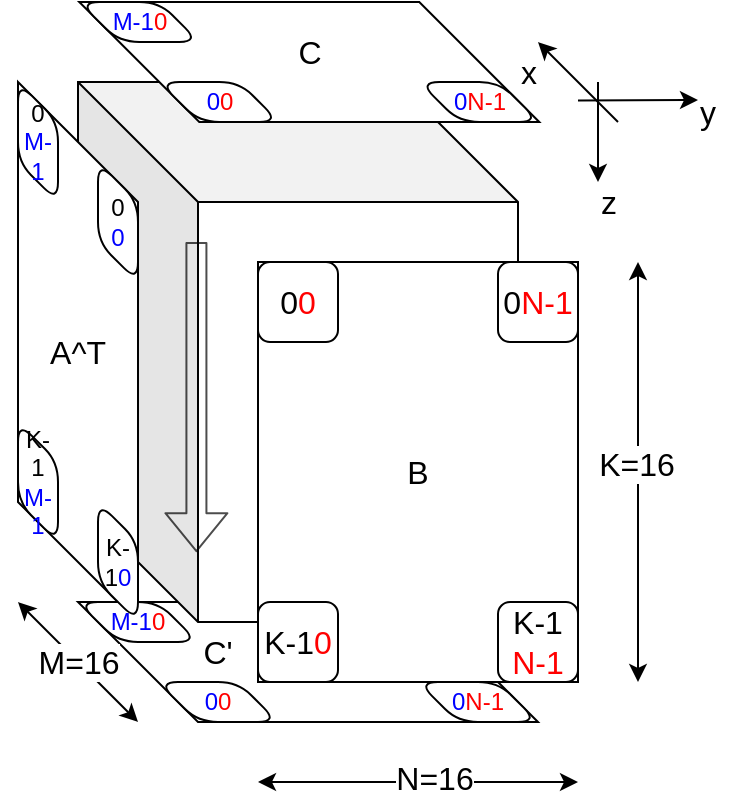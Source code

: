 <mxfile scale="4" border="0">
    <diagram id="MitseucPn5BV8PPlK-us" name="tensorcore">
        <mxGraphModel dx="829" dy="604" grid="1" gridSize="10" guides="1" tooltips="1" connect="1" arrows="1" fold="1" page="1" pageScale="1" pageWidth="1654" pageHeight="1169" background="#ffffff" math="0" shadow="0">
            <root>
                <mxCell id="0"/>
                <mxCell id="1" parent="0"/>
                <mxCell id="q8L725evqiA5fkGwEH33-2" value="" style="shape=parallelogram;perimeter=parallelogramPerimeter;whiteSpace=wrap;html=1;fixedSize=1;size=60;rotation=-180;direction=west;flipH=1;" vertex="1" parent="1">
                    <mxGeometry x="200" y="370" width="230" height="60" as="geometry"/>
                </mxCell>
                <mxCell id="q8L725evqiA5fkGwEH33-1" value="" style="shape=cube;whiteSpace=wrap;html=1;boundedLbl=1;backgroundOutline=1;darkOpacity=0.05;darkOpacity2=0.1;size=60;" vertex="1" parent="1">
                    <mxGeometry x="200" y="110" width="220" height="270" as="geometry"/>
                </mxCell>
                <mxCell id="q8L725evqiA5fkGwEH33-4" value="&lt;font size=&quot;3&quot;&gt;B&lt;/font&gt;" style="rounded=0;whiteSpace=wrap;html=1;" vertex="1" parent="1">
                    <mxGeometry x="290" y="200" width="160" height="210" as="geometry"/>
                </mxCell>
                <mxCell id="q8L725evqiA5fkGwEH33-6" value="" style="endArrow=classic;startArrow=classic;html=1;" edge="1" parent="1">
                    <mxGeometry width="50" height="50" relative="1" as="geometry">
                        <mxPoint x="230" y="430" as="sourcePoint"/>
                        <mxPoint x="170" y="370" as="targetPoint"/>
                    </mxGeometry>
                </mxCell>
                <mxCell id="q8L725evqiA5fkGwEH33-7" value="&lt;font size=&quot;3&quot;&gt;M=16&lt;/font&gt;" style="edgeLabel;html=1;align=center;verticalAlign=middle;resizable=0;points=[];" vertex="1" connectable="0" parent="q8L725evqiA5fkGwEH33-6">
                    <mxGeometry x="0.016" relative="1" as="geometry">
                        <mxPoint as="offset"/>
                    </mxGeometry>
                </mxCell>
                <mxCell id="q8L725evqiA5fkGwEH33-5" value="&lt;font size=&quot;3&quot;&gt;A^T&lt;/font&gt;" style="shape=parallelogram;perimeter=parallelogramPerimeter;whiteSpace=wrap;html=1;fixedSize=1;direction=south;size=60;" vertex="1" parent="1">
                    <mxGeometry x="170" y="110" width="60" height="270" as="geometry"/>
                </mxCell>
                <mxCell id="q8L725evqiA5fkGwEH33-8" value="" style="endArrow=classic;startArrow=classic;html=1;" edge="1" parent="1">
                    <mxGeometry width="50" height="50" relative="1" as="geometry">
                        <mxPoint x="290" y="460" as="sourcePoint"/>
                        <mxPoint x="450" y="460" as="targetPoint"/>
                    </mxGeometry>
                </mxCell>
                <mxCell id="q8L725evqiA5fkGwEH33-9" value="&lt;font size=&quot;3&quot;&gt;N=16&lt;/font&gt;" style="edgeLabel;html=1;align=center;verticalAlign=middle;resizable=0;points=[];" vertex="1" connectable="0" parent="q8L725evqiA5fkGwEH33-8">
                    <mxGeometry x="0.093" y="2" relative="1" as="geometry">
                        <mxPoint as="offset"/>
                    </mxGeometry>
                </mxCell>
                <mxCell id="q8L725evqiA5fkGwEH33-10" value="" style="endArrow=classic;startArrow=classic;html=1;" edge="1" parent="1">
                    <mxGeometry width="50" height="50" relative="1" as="geometry">
                        <mxPoint x="480" y="410" as="sourcePoint"/>
                        <mxPoint x="480" y="200" as="targetPoint"/>
                    </mxGeometry>
                </mxCell>
                <mxCell id="q8L725evqiA5fkGwEH33-11" value="&lt;font size=&quot;3&quot;&gt;K=16&lt;/font&gt;" style="edgeLabel;html=1;align=center;verticalAlign=middle;resizable=0;points=[];" vertex="1" connectable="0" parent="q8L725evqiA5fkGwEH33-10">
                    <mxGeometry x="0.038" y="1" relative="1" as="geometry">
                        <mxPoint as="offset"/>
                    </mxGeometry>
                </mxCell>
                <mxCell id="q8L725evqiA5fkGwEH33-12" value="&lt;font size=&quot;3&quot;&gt;0&lt;font style=&quot;color: rgb(255, 0, 0);&quot;&gt;0&lt;/font&gt;&lt;/font&gt;" style="rounded=1;whiteSpace=wrap;html=1;" vertex="1" parent="1">
                    <mxGeometry x="290" y="200" width="40" height="40" as="geometry"/>
                </mxCell>
                <mxCell id="q8L725evqiA5fkGwEH33-13" value="&lt;font size=&quot;3&quot;&gt;&lt;font&gt;&lt;font style=&quot;color: rgb(0, 0, 0);&quot;&gt;K-1&lt;/font&gt;&lt;font color=&quot;#ff0000&quot;&gt;0&lt;/font&gt;&lt;/font&gt;&lt;/font&gt;" style="rounded=1;whiteSpace=wrap;html=1;" vertex="1" parent="1">
                    <mxGeometry x="290" y="370" width="40" height="40" as="geometry"/>
                </mxCell>
                <mxCell id="q8L725evqiA5fkGwEH33-14" value="&lt;font size=&quot;3&quot;&gt;&lt;font style=&quot;color: rgb(0, 0, 0);&quot;&gt;0&lt;/font&gt;&lt;font color=&quot;#ff0000&quot; style=&quot;color: rgb(255, 0, 0);&quot;&gt;N-1&lt;/font&gt;&lt;/font&gt;" style="rounded=1;whiteSpace=wrap;html=1;" vertex="1" parent="1">
                    <mxGeometry x="410" y="200" width="40" height="40" as="geometry"/>
                </mxCell>
                <mxCell id="q8L725evqiA5fkGwEH33-15" value="&lt;font size=&quot;3&quot;&gt;&lt;font style=&quot;color: rgb(0, 0, 0);&quot;&gt;K-1&lt;/font&gt;&lt;/font&gt;&lt;div&gt;&lt;font size=&quot;3&quot; color=&quot;#ff0000&quot;&gt;N-1&lt;/font&gt;&lt;/div&gt;" style="rounded=1;whiteSpace=wrap;html=1;" vertex="1" parent="1">
                    <mxGeometry x="410" y="370" width="40" height="40" as="geometry"/>
                </mxCell>
                <mxCell id="q8L725evqiA5fkGwEH33-16" value="0&lt;div&gt;&lt;font style=&quot;color: rgb(0, 0, 255);&quot;&gt;0&lt;/font&gt;&lt;/div&gt;" style="shape=parallelogram;perimeter=parallelogramPerimeter;whiteSpace=wrap;html=1;fixedSize=1;direction=south;size=20;rounded=1;" vertex="1" parent="1">
                    <mxGeometry x="210" y="150" width="20" height="60" as="geometry"/>
                </mxCell>
                <mxCell id="q8L725evqiA5fkGwEH33-17" value="0&lt;div&gt;&lt;font style=&quot;color: rgb(0, 0, 255);&quot;&gt;M-1&lt;/font&gt;&lt;/div&gt;" style="shape=parallelogram;perimeter=parallelogramPerimeter;whiteSpace=wrap;html=1;fixedSize=1;direction=south;size=20;rounded=1;" vertex="1" parent="1">
                    <mxGeometry x="170" y="110" width="20" height="60" as="geometry"/>
                </mxCell>
                <mxCell id="q8L725evqiA5fkGwEH33-19" value="K-1&lt;div&gt;&lt;font style=&quot;color: rgb(0, 0, 255);&quot;&gt;M-1&lt;/font&gt;&lt;/div&gt;" style="shape=parallelogram;perimeter=parallelogramPerimeter;whiteSpace=wrap;html=1;fixedSize=1;direction=south;size=20;rounded=1;" vertex="1" parent="1">
                    <mxGeometry x="170" y="280" width="20" height="60" as="geometry"/>
                </mxCell>
                <mxCell id="q8L725evqiA5fkGwEH33-22" value="&lt;font style=&quot;color: rgb(0, 0, 255);&quot;&gt;M-1&lt;/font&gt;&lt;font style=&quot;color: rgb(255, 0, 0);&quot;&gt;0&lt;/font&gt;" style="shape=parallelogram;perimeter=parallelogramPerimeter;whiteSpace=wrap;html=1;fixedSize=1;flipH=1;rounded=1;" vertex="1" parent="1">
                    <mxGeometry x="200" y="370" width="60" height="20" as="geometry"/>
                </mxCell>
                <mxCell id="q8L725evqiA5fkGwEH33-21" value="&lt;font style=&quot;color: rgb(0, 0, 255);&quot;&gt;0&lt;/font&gt;&lt;font style=&quot;color: rgb(255, 0, 0);&quot;&gt;0&lt;/font&gt;" style="shape=parallelogram;perimeter=parallelogramPerimeter;whiteSpace=wrap;html=1;fixedSize=1;flipH=1;rounded=1;" vertex="1" parent="1">
                    <mxGeometry x="240" y="410" width="60" height="20" as="geometry"/>
                </mxCell>
                <mxCell id="q8L725evqiA5fkGwEH33-25" value="&lt;font size=&quot;3&quot;&gt;C&#39;&lt;/font&gt;" style="text;html=1;align=center;verticalAlign=middle;whiteSpace=wrap;rounded=0;" vertex="1" parent="1">
                    <mxGeometry x="240" y="380" width="60" height="30" as="geometry"/>
                </mxCell>
                <mxCell id="q8L725evqiA5fkGwEH33-23" value="&lt;font style=&quot;color: rgb(0, 0, 255);&quot;&gt;0&lt;/font&gt;&lt;font style=&quot;color: rgb(255, 0, 0);&quot;&gt;N-1&lt;/font&gt;" style="shape=parallelogram;perimeter=parallelogramPerimeter;whiteSpace=wrap;html=1;fixedSize=1;flipH=1;rounded=1;" vertex="1" parent="1">
                    <mxGeometry x="370" y="410" width="60" height="20" as="geometry"/>
                </mxCell>
                <mxCell id="q8L725evqiA5fkGwEH33-18" value="K-1&lt;font style=&quot;color: rgb(0, 0, 255);&quot;&gt;0&lt;/font&gt;" style="shape=parallelogram;perimeter=parallelogramPerimeter;whiteSpace=wrap;html=1;fixedSize=1;direction=south;size=20;rounded=1;" vertex="1" parent="1">
                    <mxGeometry x="210" y="320" width="20" height="60" as="geometry"/>
                </mxCell>
                <mxCell id="q8L725evqiA5fkGwEH33-29" value="" style="shape=parallelogram;perimeter=parallelogramPerimeter;whiteSpace=wrap;html=1;fixedSize=1;size=60;rotation=-180;direction=west;flipH=1;" vertex="1" parent="1">
                    <mxGeometry x="200.64" y="70" width="230" height="60" as="geometry"/>
                </mxCell>
                <mxCell id="q8L725evqiA5fkGwEH33-32" value="&lt;font style=&quot;color: rgb(0, 0, 255);&quot;&gt;M-1&lt;/font&gt;&lt;font style=&quot;color: rgb(255, 0, 0);&quot;&gt;0&lt;/font&gt;" style="shape=parallelogram;perimeter=parallelogramPerimeter;whiteSpace=wrap;html=1;fixedSize=1;flipH=1;rounded=1;" vertex="1" parent="1">
                    <mxGeometry x="200.64" y="70" width="60" height="20" as="geometry"/>
                </mxCell>
                <mxCell id="q8L725evqiA5fkGwEH33-33" value="&lt;font style=&quot;color: rgb(0, 0, 255);&quot;&gt;0&lt;/font&gt;&lt;font style=&quot;color: rgb(255, 0, 0);&quot;&gt;0&lt;/font&gt;" style="shape=parallelogram;perimeter=parallelogramPerimeter;whiteSpace=wrap;html=1;fixedSize=1;flipH=1;rounded=1;" vertex="1" parent="1">
                    <mxGeometry x="240.64" y="110" width="60" height="20" as="geometry"/>
                </mxCell>
                <mxCell id="q8L725evqiA5fkGwEH33-34" value="&lt;font size=&quot;3&quot;&gt;C&lt;/font&gt;" style="text;html=1;align=center;verticalAlign=middle;whiteSpace=wrap;rounded=0;" vertex="1" parent="1">
                    <mxGeometry x="285.64" y="80" width="60" height="30" as="geometry"/>
                </mxCell>
                <mxCell id="q8L725evqiA5fkGwEH33-35" value="&lt;font style=&quot;color: rgb(0, 0, 255);&quot;&gt;0&lt;/font&gt;&lt;font style=&quot;color: rgb(255, 0, 0);&quot;&gt;N-1&lt;/font&gt;" style="shape=parallelogram;perimeter=parallelogramPerimeter;whiteSpace=wrap;html=1;fixedSize=1;flipH=1;rounded=1;" vertex="1" parent="1">
                    <mxGeometry x="370.64" y="110" width="60" height="20" as="geometry"/>
                </mxCell>
                <mxCell id="q8L725evqiA5fkGwEH33-36" value="" style="shape=flexArrow;endArrow=classic;html=1;opacity=70;" edge="1" parent="1">
                    <mxGeometry width="50" height="50" relative="1" as="geometry">
                        <mxPoint x="259.21" y="190" as="sourcePoint"/>
                        <mxPoint x="259.21" y="345.11" as="targetPoint"/>
                    </mxGeometry>
                </mxCell>
                <mxCell id="q8L725evqiA5fkGwEH33-43" value="" style="group" vertex="1" connectable="0" parent="1">
                    <mxGeometry x="410" y="90" width="120" height="95" as="geometry"/>
                </mxCell>
                <mxCell id="q8L725evqiA5fkGwEH33-37" value="" style="endArrow=classic;html=1;" edge="1" parent="q8L725evqiA5fkGwEH33-43">
                    <mxGeometry width="50" height="50" relative="1" as="geometry">
                        <mxPoint x="60" y="40" as="sourcePoint"/>
                        <mxPoint x="20" as="targetPoint"/>
                    </mxGeometry>
                </mxCell>
                <mxCell id="q8L725evqiA5fkGwEH33-38" value="" style="endArrow=classic;html=1;" edge="1" parent="q8L725evqiA5fkGwEH33-43">
                    <mxGeometry width="50" height="50" relative="1" as="geometry">
                        <mxPoint x="40" y="29.23" as="sourcePoint"/>
                        <mxPoint x="100" y="29" as="targetPoint"/>
                    </mxGeometry>
                </mxCell>
                <mxCell id="q8L725evqiA5fkGwEH33-39" value="" style="endArrow=classic;html=1;" edge="1" parent="q8L725evqiA5fkGwEH33-43">
                    <mxGeometry width="50" height="50" relative="1" as="geometry">
                        <mxPoint x="50" y="20" as="sourcePoint"/>
                        <mxPoint x="50" y="70" as="targetPoint"/>
                    </mxGeometry>
                </mxCell>
                <mxCell id="q8L725evqiA5fkGwEH33-40" value="&lt;font size=&quot;3&quot;&gt;y&lt;/font&gt;" style="text;html=1;align=center;verticalAlign=middle;whiteSpace=wrap;rounded=0;" vertex="1" parent="q8L725evqiA5fkGwEH33-43">
                    <mxGeometry x="90" y="20" width="30" height="30" as="geometry"/>
                </mxCell>
                <mxCell id="q8L725evqiA5fkGwEH33-41" value="&lt;font size=&quot;3&quot;&gt;x&lt;/font&gt;" style="text;html=1;align=center;verticalAlign=middle;resizable=0;points=[];autosize=1;strokeColor=none;fillColor=none;" vertex="1" parent="q8L725evqiA5fkGwEH33-43">
                    <mxGeometry width="30" height="30" as="geometry"/>
                </mxCell>
                <mxCell id="q8L725evqiA5fkGwEH33-42" value="&lt;font size=&quot;3&quot;&gt;z&lt;/font&gt;" style="text;html=1;align=center;verticalAlign=middle;resizable=0;points=[];autosize=1;strokeColor=none;fillColor=none;" vertex="1" parent="q8L725evqiA5fkGwEH33-43">
                    <mxGeometry x="40" y="65" width="30" height="30" as="geometry"/>
                </mxCell>
            </root>
        </mxGraphModel>
    </diagram>
    <diagram id="UY1vrGNhJXPNKtmnH6op" name="ページ1">
        <mxGraphModel dx="663" dy="483" grid="1" gridSize="10" guides="1" tooltips="1" connect="1" arrows="1" fold="1" page="1" pageScale="1" pageWidth="1654" pageHeight="1169" math="0" shadow="0">
            <root>
                <mxCell id="0"/>
                <mxCell id="1" parent="0"/>
                <mxCell id="3" value="" style="rounded=0;whiteSpace=wrap;html=1;" parent="1" vertex="1">
                    <mxGeometry x="160" y="200" width="160" height="160" as="geometry"/>
                </mxCell>
                <mxCell id="4" value="&lt;font style=&quot;font-size: 16px;&quot;&gt;m=16&lt;/font&gt;" style="text;html=1;align=center;verticalAlign=middle;resizable=0;points=[];autosize=1;strokeColor=none;fillColor=none;" parent="1" vertex="1">
                    <mxGeometry x="100.003" y="244.998" width="60" height="30" as="geometry"/>
                </mxCell>
                <mxCell id="5" value="k=16" style="text;html=1;align=center;verticalAlign=middle;resizable=0;points=[];autosize=1;strokeColor=none;fillColor=none;fontSize=16;" parent="1" vertex="1">
                    <mxGeometry x="209.997" y="168" width="60" height="30" as="geometry"/>
                </mxCell>
                <mxCell id="8" value="" style="rounded=0;whiteSpace=wrap;html=1;" parent="1" vertex="1">
                    <mxGeometry x="400" y="200" width="160" height="160" as="geometry"/>
                </mxCell>
                <mxCell id="9" value="k=16" style="text;html=1;align=center;verticalAlign=middle;resizable=0;points=[];autosize=1;strokeColor=none;fillColor=none;fontSize=16;" parent="1" vertex="1">
                    <mxGeometry x="340" y="260" width="60" height="30" as="geometry"/>
                </mxCell>
                <mxCell id="10" value="n=16" style="text;html=1;align=center;verticalAlign=middle;resizable=0;points=[];autosize=1;strokeColor=none;fillColor=none;fontSize=16;" parent="1" vertex="1">
                    <mxGeometry x="425" y="170" width="60" height="30" as="geometry"/>
                </mxCell>
                <mxCell id="17" value="" style="endArrow=classic;html=1;" parent="1" edge="1">
                    <mxGeometry relative="1" as="geometry">
                        <mxPoint x="190" y="220" as="sourcePoint"/>
                        <mxPoint x="290" y="220" as="targetPoint"/>
                    </mxGeometry>
                </mxCell>
                <mxCell id="21" value="Thread0, 1, .. , 15" style="edgeLabel;html=1;align=center;verticalAlign=middle;resizable=0;points=[];" parent="17" vertex="1" connectable="0">
                    <mxGeometry x="-0.036" relative="1" as="geometry">
                        <mxPoint x="2" y="10" as="offset"/>
                    </mxGeometry>
                </mxCell>
                <mxCell id="28" value="" style="endArrow=classic;html=1;" parent="1" edge="1">
                    <mxGeometry relative="1" as="geometry">
                        <mxPoint x="420" y="230" as="sourcePoint"/>
                        <mxPoint x="420" y="330" as="targetPoint"/>
                    </mxGeometry>
                </mxCell>
                <mxCell id="29" value="Thread0, 16" style="edgeLabel;html=1;align=center;verticalAlign=middle;resizable=0;points=[];" parent="28" vertex="1" connectable="0">
                    <mxGeometry x="-0.036" relative="1" as="geometry">
                        <mxPoint as="offset"/>
                    </mxGeometry>
                </mxCell>
                <mxCell id="30" value="" style="endArrow=classic;html=1;" parent="1" edge="1">
                    <mxGeometry relative="1" as="geometry">
                        <mxPoint x="450" y="230" as="sourcePoint"/>
                        <mxPoint x="450" y="330" as="targetPoint"/>
                    </mxGeometry>
                </mxCell>
                <mxCell id="31" value="Thread1, 17" style="edgeLabel;html=1;align=center;verticalAlign=middle;resizable=0;points=[];" parent="30" vertex="1" connectable="0">
                    <mxGeometry x="-0.036" relative="1" as="geometry">
                        <mxPoint y="22" as="offset"/>
                    </mxGeometry>
                </mxCell>
                <mxCell id="32" value="" style="endArrow=classic;html=1;" parent="1" edge="1">
                    <mxGeometry relative="1" as="geometry">
                        <mxPoint x="540.19" y="230" as="sourcePoint"/>
                        <mxPoint x="540.19" y="330" as="targetPoint"/>
                    </mxGeometry>
                </mxCell>
                <mxCell id="33" value="Thread 15, 31" style="edgeLabel;html=1;align=center;verticalAlign=middle;resizable=0;points=[];" parent="32" vertex="1" connectable="0">
                    <mxGeometry x="-0.036" relative="1" as="geometry">
                        <mxPoint y="-18" as="offset"/>
                    </mxGeometry>
                </mxCell>
                <mxCell id="13" value="" style="rounded=0;whiteSpace=wrap;html=1;" parent="1" vertex="1">
                    <mxGeometry x="640" y="200" width="160" height="160" as="geometry"/>
                </mxCell>
                <mxCell id="14" value="m=16" style="text;html=1;align=center;verticalAlign=middle;resizable=0;points=[];autosize=1;strokeColor=none;fillColor=none;fontSize=16;" parent="1" vertex="1">
                    <mxGeometry x="580" y="252.5" width="60" height="30" as="geometry"/>
                </mxCell>
                <mxCell id="15" value="n=16" style="text;html=1;align=center;verticalAlign=middle;resizable=0;points=[];autosize=1;strokeColor=none;fillColor=none;fontSize=16;" parent="1" vertex="1">
                    <mxGeometry x="677.5" y="170" width="60" height="30" as="geometry"/>
                </mxCell>
                <mxCell id="34" value="T0" style="ellipse;whiteSpace=wrap;html=1;aspect=fixed;" parent="1" vertex="1">
                    <mxGeometry x="640" y="200" width="20" height="20" as="geometry"/>
                </mxCell>
                <mxCell id="36" value="T1" style="ellipse;whiteSpace=wrap;html=1;aspect=fixed;" parent="1" vertex="1">
                    <mxGeometry x="660" y="200" width="20" height="20" as="geometry"/>
                </mxCell>
                <mxCell id="37" value="T15" style="ellipse;whiteSpace=wrap;html=1;aspect=fixed;" parent="1" vertex="1">
                    <mxGeometry x="780" y="200" width="20" height="20" as="geometry"/>
                </mxCell>
                <mxCell id="38" value="" style="endArrow=classic;html=1;" parent="1" edge="1">
                    <mxGeometry relative="1" as="geometry">
                        <mxPoint x="190" y="245" as="sourcePoint"/>
                        <mxPoint x="290" y="245" as="targetPoint"/>
                    </mxGeometry>
                </mxCell>
                <mxCell id="39" value="Thread 16, .. , 31" style="edgeLabel;html=1;align=center;verticalAlign=middle;resizable=0;points=[];" parent="38" vertex="1" connectable="0">
                    <mxGeometry x="-0.036" relative="1" as="geometry">
                        <mxPoint x="2" y="10" as="offset"/>
                    </mxGeometry>
                </mxCell>
                <mxCell id="40" value="T16" style="ellipse;whiteSpace=wrap;html=1;aspect=fixed;" parent="1" vertex="1">
                    <mxGeometry x="640" y="220" width="20" height="20" as="geometry"/>
                </mxCell>
                <mxCell id="41" value="T17" style="ellipse;whiteSpace=wrap;html=1;aspect=fixed;" parent="1" vertex="1">
                    <mxGeometry x="660" y="220" width="20" height="20" as="geometry"/>
                </mxCell>
                <mxCell id="42" value="T31" style="ellipse;whiteSpace=wrap;html=1;aspect=fixed;" parent="1" vertex="1">
                    <mxGeometry x="780" y="220" width="20" height="20" as="geometry"/>
                </mxCell>
                <mxCell id="43" value="" style="rounded=1;whiteSpace=wrap;html=1;fillColor=#e1d5e7;strokeColor=#9673a6;opacity=40;rotation=-90;" parent="1" vertex="1">
                    <mxGeometry x="150" y="262.5" width="50" height="40" as="geometry"/>
                </mxCell>
                <mxCell id="44" value="" style="rounded=1;whiteSpace=wrap;html=1;fillColor=#dae8fc;strokeColor=#6c8ebf;opacity=40;rotation=-90;" parent="1" vertex="1">
                    <mxGeometry x="463.25" y="135.25" width="35" height="164" as="geometry"/>
                </mxCell>
                <mxCell id="45" value="" style="rounded=1;whiteSpace=wrap;html=1;fillColor=#dae8fc;strokeColor=#6c8ebf;opacity=40;rotation=-90;" parent="1" vertex="1">
                    <mxGeometry x="698.91" y="143.05" width="41.57" height="160" as="geometry"/>
                </mxCell>
                <mxCell id="46" value="Cycle 0" style="rounded=1;whiteSpace=wrap;html=1;fillColor=#dae8fc;strokeColor=#6c8ebf;opacity=40;rotation=0;" parent="1" vertex="1">
                    <mxGeometry x="306.25" y="117.89" width="78.75" height="36.25" as="geometry"/>
                </mxCell>
                <mxCell id="47" value="Cycle 1" style="rounded=1;whiteSpace=wrap;html=1;fillColor=#e1d5e7;strokeColor=#9673a6;opacity=40;rotation=0;" parent="1" vertex="1">
                    <mxGeometry x="385.63" y="117.89" width="78.75" height="36.25" as="geometry"/>
                </mxCell>
                <mxCell id="48" value="" style="rounded=1;whiteSpace=wrap;html=1;fillColor=#dae8fc;strokeColor=#6c8ebf;opacity=40;rotation=-90;" parent="1" vertex="1">
                    <mxGeometry x="147.5" y="210" width="55" height="40" as="geometry"/>
                </mxCell>
                <mxCell id="51" value="" style="rounded=1;whiteSpace=wrap;html=1;fillColor=#e1d5e7;strokeColor=#9673a6;opacity=40;rotation=-90;" parent="1" vertex="1">
                    <mxGeometry x="466.25" y="166.25" width="35" height="170" as="geometry"/>
                </mxCell>
                <mxCell id="52" value="" style="rounded=1;whiteSpace=wrap;html=1;fillColor=#e1d5e7;strokeColor=#9673a6;opacity=40;rotation=-90;" parent="1" vertex="1">
                    <mxGeometry x="700.48" y="181.37" width="40" height="157.25" as="geometry"/>
                </mxCell>
                <mxCell id="53" value="" style="endArrow=classic;html=1;strokeColor=#808080;" parent="1" edge="1">
                    <mxGeometry relative="1" as="geometry">
                        <mxPoint x="190" y="312.5" as="sourcePoint"/>
                        <mxPoint x="290" y="312.5" as="targetPoint"/>
                    </mxGeometry>
                </mxCell>
                <mxCell id="54" value="Thread0, 1, .. , 15" style="edgeLabel;html=1;align=center;verticalAlign=middle;resizable=0;points=[];" parent="53" vertex="1" connectable="0">
                    <mxGeometry x="-0.036" relative="1" as="geometry">
                        <mxPoint x="2" y="10" as="offset"/>
                    </mxGeometry>
                </mxCell>
                <mxCell id="55" value="" style="endArrow=classic;html=1;strokeColor=#808080;" parent="1" edge="1">
                    <mxGeometry relative="1" as="geometry">
                        <mxPoint x="190" y="340" as="sourcePoint"/>
                        <mxPoint x="290" y="340" as="targetPoint"/>
                    </mxGeometry>
                </mxCell>
                <mxCell id="56" value="Thread 16, .. , 31" style="edgeLabel;html=1;align=center;verticalAlign=middle;resizable=0;points=[];" parent="55" vertex="1" connectable="0">
                    <mxGeometry x="-0.036" relative="1" as="geometry">
                        <mxPoint x="2" y="10" as="offset"/>
                    </mxGeometry>
                </mxCell>
                <mxCell id="58" value="Cycle 127" style="rounded=1;whiteSpace=wrap;html=1;fillColor=#f8cecc;strokeColor=#b85450;opacity=40;rotation=0;" parent="1" vertex="1">
                    <mxGeometry x="556.25" y="117.89" width="78.75" height="36.25" as="geometry"/>
                </mxCell>
                <mxCell id="59" value="" style="rounded=1;whiteSpace=wrap;html=1;fillColor=#f8cecc;strokeColor=#b85450;opacity=40;rotation=-90;" parent="1" vertex="1">
                    <mxGeometry x="265.63" y="306.5" width="70" height="40" as="geometry"/>
                </mxCell>
                <mxCell id="60" value="" style="rounded=1;whiteSpace=wrap;html=1;fillColor=#f8cecc;strokeColor=#b85450;opacity=40;rotation=-90;" parent="1" vertex="1">
                    <mxGeometry x="462.5" y="260" width="35" height="164" as="geometry"/>
                </mxCell>
                <mxCell id="62" value="T0" style="ellipse;whiteSpace=wrap;html=1;aspect=fixed;strokeColor=#808080;opacity=50;fontColor=#808080;" parent="1" vertex="1">
                    <mxGeometry x="640" y="321.12" width="18.88" height="18.88" as="geometry"/>
                </mxCell>
                <mxCell id="63" value="T1" style="ellipse;whiteSpace=wrap;html=1;aspect=fixed;strokeColor=#808080;opacity=50;fontColor=#808080;" parent="1" vertex="1">
                    <mxGeometry x="660" y="321.12" width="18.88" height="18.88" as="geometry"/>
                </mxCell>
                <mxCell id="64" value="T15" style="ellipse;whiteSpace=wrap;html=1;aspect=fixed;strokeColor=#808080;opacity=50;fontColor=#808080;" parent="1" vertex="1">
                    <mxGeometry x="780" y="318.88" width="20" height="20" as="geometry"/>
                </mxCell>
                <mxCell id="65" value="T16" style="ellipse;whiteSpace=wrap;html=1;aspect=fixed;strokeColor=#808080;opacity=50;fontColor=#808080;" parent="1" vertex="1">
                    <mxGeometry x="640" y="340" width="18.88" height="18.88" as="geometry"/>
                </mxCell>
                <mxCell id="66" value="T17" style="ellipse;whiteSpace=wrap;html=1;aspect=fixed;strokeColor=#808080;opacity=50;fontColor=#808080;" parent="1" vertex="1">
                    <mxGeometry x="661.12" y="340" width="18.88" height="18.88" as="geometry"/>
                </mxCell>
                <mxCell id="67" value="T31" style="ellipse;whiteSpace=wrap;html=1;aspect=fixed;strokeColor=#808080;opacity=50;fontColor=#808080;" parent="1" vertex="1">
                    <mxGeometry x="780" y="338.88" width="20" height="20" as="geometry"/>
                </mxCell>
                <mxCell id="61" value="" style="rounded=1;whiteSpace=wrap;html=1;fillColor=#f8cecc;strokeColor=#b85450;opacity=40;rotation=-90;" parent="1" vertex="1">
                    <mxGeometry x="699.15" y="256.59" width="42.67" height="164" as="geometry"/>
                </mxCell>
                <mxCell id="70" value="" style="endArrow=classic;html=1;dashed=1;" parent="1" edge="1">
                    <mxGeometry width="50" height="50" relative="1" as="geometry">
                        <mxPoint x="295" y="154.14" as="sourcePoint"/>
                        <mxPoint x="665" y="154.14" as="targetPoint"/>
                    </mxGeometry>
                </mxCell>
            </root>
        </mxGraphModel>
    </diagram>
</mxfile>